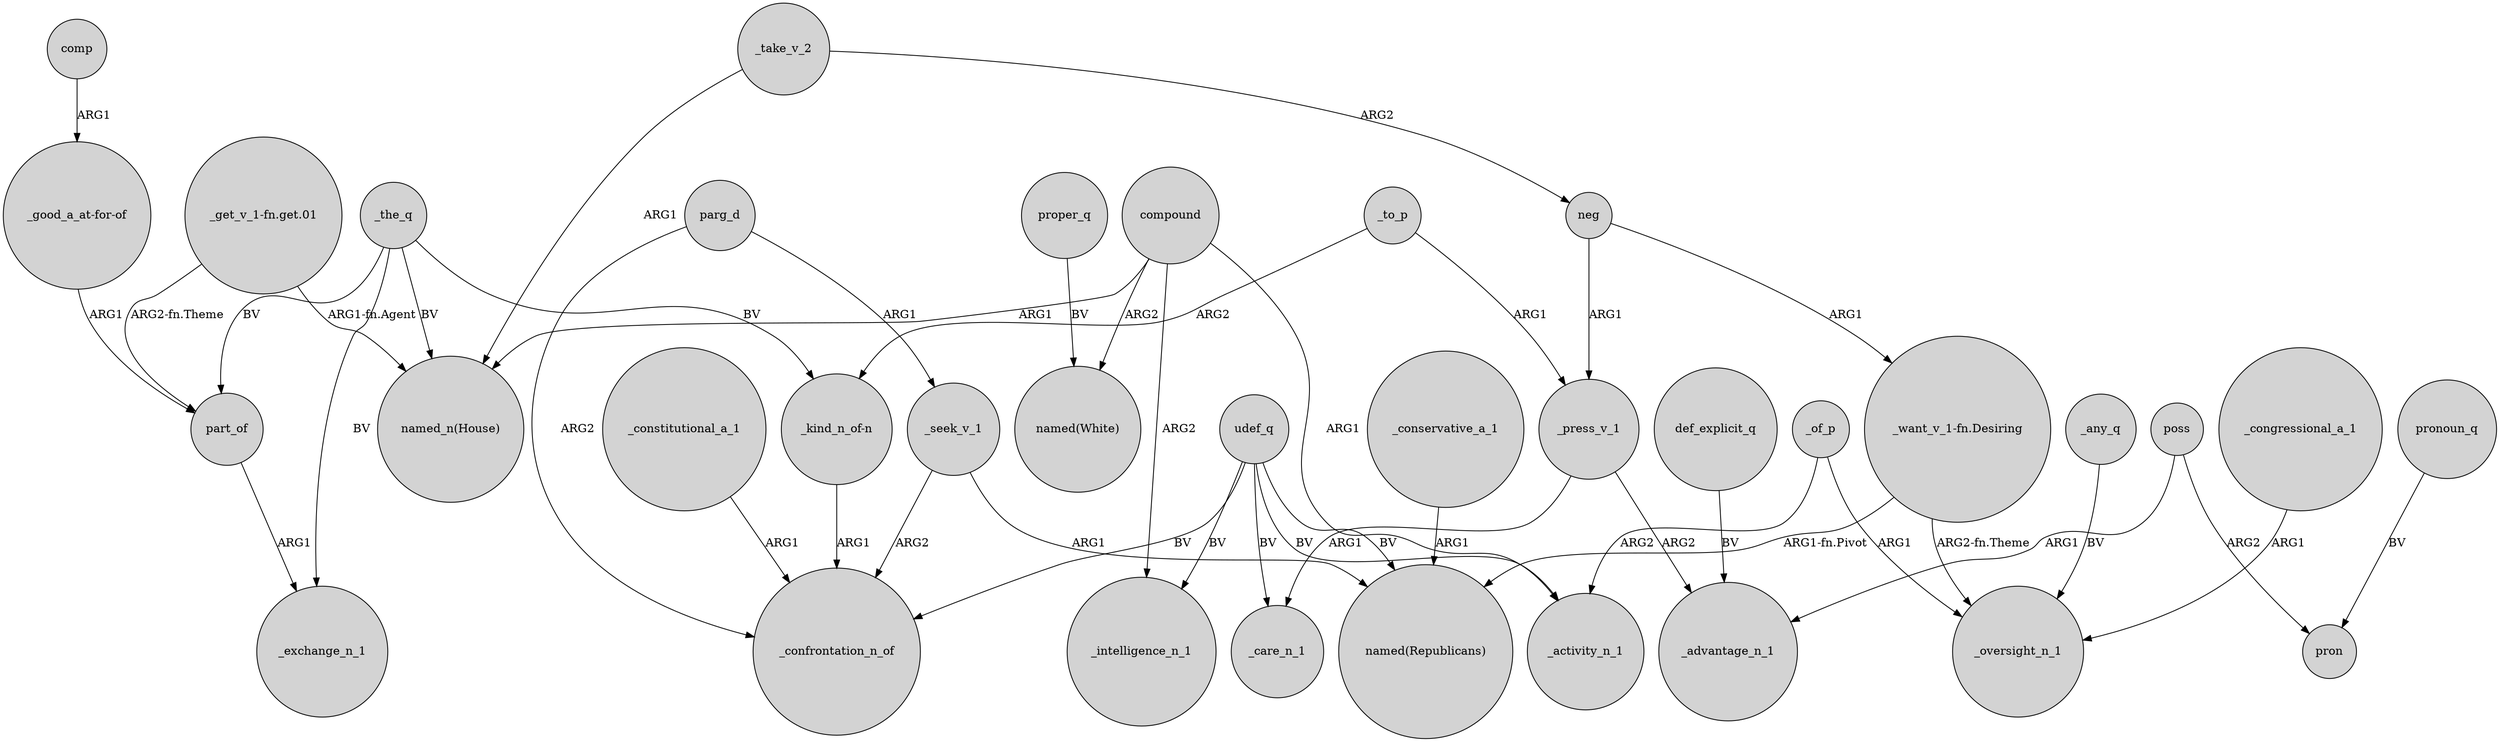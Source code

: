 digraph {
	node [shape=circle style=filled]
	_seek_v_1 -> "named(Republicans)" [label=ARG1]
	compound -> _intelligence_n_1 [label=ARG2]
	_constitutional_a_1 -> _confrontation_n_of [label=ARG1]
	poss -> pron [label=ARG2]
	_press_v_1 -> _advantage_n_1 [label=ARG2]
	_any_q -> _oversight_n_1 [label=BV]
	"_get_v_1-fn.get.01" -> "named_n(House)" [label="ARG1-fn.Agent"]
	udef_q -> _activity_n_1 [label=BV]
	"_get_v_1-fn.get.01" -> part_of [label="ARG2-fn.Theme"]
	"_kind_n_of-n" -> _confrontation_n_of [label=ARG1]
	def_explicit_q -> _advantage_n_1 [label=BV]
	comp -> "_good_a_at-for-of" [label=ARG1]
	udef_q -> _care_n_1 [label=BV]
	compound -> "named(White)" [label=ARG2]
	"_want_v_1-fn.Desiring" -> _oversight_n_1 [label="ARG2-fn.Theme"]
	_press_v_1 -> _care_n_1 [label=ARG1]
	_take_v_2 -> "named_n(House)" [label=ARG1]
	_congressional_a_1 -> _oversight_n_1 [label=ARG1]
	compound -> "named_n(House)" [label=ARG1]
	"_good_a_at-for-of" -> part_of [label=ARG1]
	_of_p -> _activity_n_1 [label=ARG2]
	_the_q -> "named_n(House)" [label=BV]
	neg -> _press_v_1 [label=ARG1]
	_to_p -> _press_v_1 [label=ARG1]
	proper_q -> "named(White)" [label=BV]
	pronoun_q -> pron [label=BV]
	udef_q -> _confrontation_n_of [label=BV]
	_of_p -> _oversight_n_1 [label=ARG1]
	_seek_v_1 -> _confrontation_n_of [label=ARG2]
	compound -> _activity_n_1 [label=ARG1]
	udef_q -> "named(Republicans)" [label=BV]
	udef_q -> _intelligence_n_1 [label=BV]
	_to_p -> "_kind_n_of-n" [label=ARG2]
	_the_q -> part_of [label=BV]
	parg_d -> _seek_v_1 [label=ARG1]
	_conservative_a_1 -> "named(Republicans)" [label=ARG1]
	_the_q -> "_kind_n_of-n" [label=BV]
	_take_v_2 -> neg [label=ARG2]
	poss -> _advantage_n_1 [label=ARG1]
	part_of -> _exchange_n_1 [label=ARG1]
	neg -> "_want_v_1-fn.Desiring" [label=ARG1]
	"_want_v_1-fn.Desiring" -> "named(Republicans)" [label="ARG1-fn.Pivot"]
	_the_q -> _exchange_n_1 [label=BV]
	parg_d -> _confrontation_n_of [label=ARG2]
}
